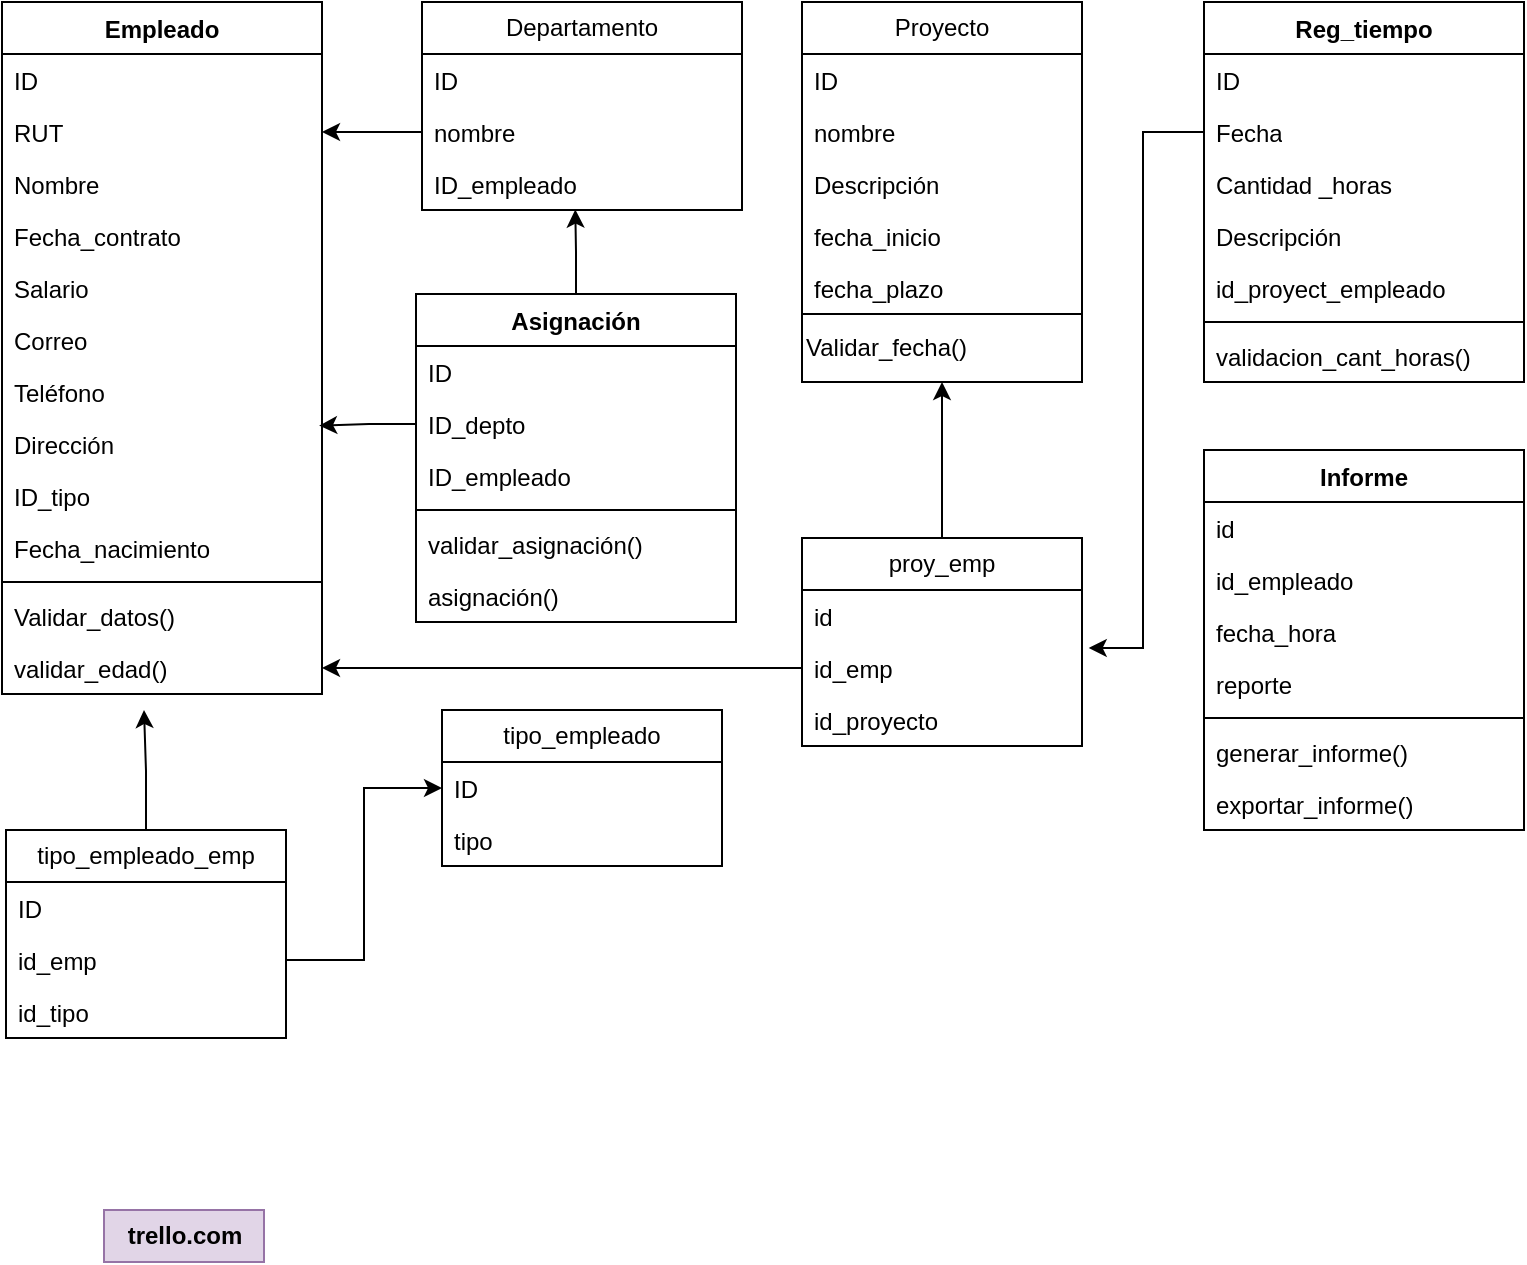 <mxfile version="24.7.17">
  <diagram name="Página-1" id="MCgRRwFFxwcS4OyjlR1l">
    <mxGraphModel dx="1050" dy="603" grid="1" gridSize="10" guides="1" tooltips="1" connect="1" arrows="1" fold="1" page="1" pageScale="1" pageWidth="1169" pageHeight="827" math="0" shadow="0">
      <root>
        <mxCell id="0" />
        <mxCell id="1" parent="0" />
        <mxCell id="fpI30daJyoEzycUjclTs-12" value="Departamento" style="swimlane;fontStyle=0;childLayout=stackLayout;horizontal=1;startSize=26;fillColor=none;horizontalStack=0;resizeParent=1;resizeParentMax=0;resizeLast=0;collapsible=1;marginBottom=0;whiteSpace=wrap;html=1;" parent="1" vertex="1">
          <mxGeometry x="259" y="36" width="160" height="104" as="geometry" />
        </mxCell>
        <mxCell id="fpI30daJyoEzycUjclTs-13" value="ID" style="text;strokeColor=none;fillColor=none;align=left;verticalAlign=top;spacingLeft=4;spacingRight=4;overflow=hidden;rotatable=0;points=[[0,0.5],[1,0.5]];portConstraint=eastwest;whiteSpace=wrap;html=1;" parent="fpI30daJyoEzycUjclTs-12" vertex="1">
          <mxGeometry y="26" width="160" height="26" as="geometry" />
        </mxCell>
        <mxCell id="fpI30daJyoEzycUjclTs-14" value="nombre" style="text;strokeColor=none;fillColor=none;align=left;verticalAlign=top;spacingLeft=4;spacingRight=4;overflow=hidden;rotatable=0;points=[[0,0.5],[1,0.5]];portConstraint=eastwest;whiteSpace=wrap;html=1;" parent="fpI30daJyoEzycUjclTs-12" vertex="1">
          <mxGeometry y="52" width="160" height="26" as="geometry" />
        </mxCell>
        <mxCell id="fpI30daJyoEzycUjclTs-15" value="ID_empleado" style="text;strokeColor=none;fillColor=none;align=left;verticalAlign=top;spacingLeft=4;spacingRight=4;overflow=hidden;rotatable=0;points=[[0,0.5],[1,0.5]];portConstraint=eastwest;whiteSpace=wrap;html=1;" parent="fpI30daJyoEzycUjclTs-12" vertex="1">
          <mxGeometry y="78" width="160" height="26" as="geometry" />
        </mxCell>
        <mxCell id="fpI30daJyoEzycUjclTs-23" value="Empleado" style="swimlane;fontStyle=1;align=center;verticalAlign=top;childLayout=stackLayout;horizontal=1;startSize=26;horizontalStack=0;resizeParent=1;resizeParentMax=0;resizeLast=0;collapsible=1;marginBottom=0;whiteSpace=wrap;html=1;" parent="1" vertex="1">
          <mxGeometry x="49" y="36" width="160" height="346" as="geometry" />
        </mxCell>
        <mxCell id="fpI30daJyoEzycUjclTs-2" value="ID" style="text;strokeColor=none;fillColor=none;align=left;verticalAlign=top;spacingLeft=4;spacingRight=4;overflow=hidden;rotatable=0;points=[[0,0.5],[1,0.5]];portConstraint=eastwest;whiteSpace=wrap;html=1;" parent="fpI30daJyoEzycUjclTs-23" vertex="1">
          <mxGeometry y="26" width="160" height="26" as="geometry" />
        </mxCell>
        <mxCell id="fpI30daJyoEzycUjclTs-10" value="RUT" style="text;strokeColor=none;fillColor=none;align=left;verticalAlign=top;spacingLeft=4;spacingRight=4;overflow=hidden;rotatable=0;points=[[0,0.5],[1,0.5]];portConstraint=eastwest;whiteSpace=wrap;html=1;" parent="fpI30daJyoEzycUjclTs-23" vertex="1">
          <mxGeometry y="52" width="160" height="26" as="geometry" />
        </mxCell>
        <mxCell id="fpI30daJyoEzycUjclTs-3" value="Nombre" style="text;strokeColor=none;fillColor=none;align=left;verticalAlign=top;spacingLeft=4;spacingRight=4;overflow=hidden;rotatable=0;points=[[0,0.5],[1,0.5]];portConstraint=eastwest;whiteSpace=wrap;html=1;" parent="fpI30daJyoEzycUjclTs-23" vertex="1">
          <mxGeometry y="78" width="160" height="26" as="geometry" />
        </mxCell>
        <mxCell id="fpI30daJyoEzycUjclTs-4" value="Fecha_contrato" style="text;strokeColor=none;fillColor=none;align=left;verticalAlign=top;spacingLeft=4;spacingRight=4;overflow=hidden;rotatable=0;points=[[0,0.5],[1,0.5]];portConstraint=eastwest;whiteSpace=wrap;html=1;" parent="fpI30daJyoEzycUjclTs-23" vertex="1">
          <mxGeometry y="104" width="160" height="26" as="geometry" />
        </mxCell>
        <mxCell id="fpI30daJyoEzycUjclTs-5" value="Salario" style="text;strokeColor=none;fillColor=none;align=left;verticalAlign=top;spacingLeft=4;spacingRight=4;overflow=hidden;rotatable=0;points=[[0,0.5],[1,0.5]];portConstraint=eastwest;whiteSpace=wrap;html=1;" parent="fpI30daJyoEzycUjclTs-23" vertex="1">
          <mxGeometry y="130" width="160" height="26" as="geometry" />
        </mxCell>
        <mxCell id="fpI30daJyoEzycUjclTs-6" value="Correo" style="text;strokeColor=none;fillColor=none;align=left;verticalAlign=top;spacingLeft=4;spacingRight=4;overflow=hidden;rotatable=0;points=[[0,0.5],[1,0.5]];portConstraint=eastwest;whiteSpace=wrap;html=1;" parent="fpI30daJyoEzycUjclTs-23" vertex="1">
          <mxGeometry y="156" width="160" height="26" as="geometry" />
        </mxCell>
        <mxCell id="fpI30daJyoEzycUjclTs-7" value="Teléfono" style="text;strokeColor=none;fillColor=none;align=left;verticalAlign=top;spacingLeft=4;spacingRight=4;overflow=hidden;rotatable=0;points=[[0,0.5],[1,0.5]];portConstraint=eastwest;whiteSpace=wrap;html=1;" parent="fpI30daJyoEzycUjclTs-23" vertex="1">
          <mxGeometry y="182" width="160" height="26" as="geometry" />
        </mxCell>
        <mxCell id="fpI30daJyoEzycUjclTs-8" value="Dirección" style="text;strokeColor=none;fillColor=none;align=left;verticalAlign=top;spacingLeft=4;spacingRight=4;overflow=hidden;rotatable=0;points=[[0,0.5],[1,0.5]];portConstraint=eastwest;whiteSpace=wrap;html=1;" parent="fpI30daJyoEzycUjclTs-23" vertex="1">
          <mxGeometry y="208" width="160" height="26" as="geometry" />
        </mxCell>
        <mxCell id="fpI30daJyoEzycUjclTs-9" value="ID_tipo" style="text;strokeColor=none;fillColor=none;align=left;verticalAlign=top;spacingLeft=4;spacingRight=4;overflow=hidden;rotatable=0;points=[[0,0.5],[1,0.5]];portConstraint=eastwest;whiteSpace=wrap;html=1;" parent="fpI30daJyoEzycUjclTs-23" vertex="1">
          <mxGeometry y="234" width="160" height="26" as="geometry" />
        </mxCell>
        <mxCell id="fpI30daJyoEzycUjclTs-11" value="Fecha_nacimiento" style="text;strokeColor=none;fillColor=none;align=left;verticalAlign=top;spacingLeft=4;spacingRight=4;overflow=hidden;rotatable=0;points=[[0,0.5],[1,0.5]];portConstraint=eastwest;whiteSpace=wrap;html=1;" parent="fpI30daJyoEzycUjclTs-23" vertex="1">
          <mxGeometry y="260" width="160" height="26" as="geometry" />
        </mxCell>
        <mxCell id="fpI30daJyoEzycUjclTs-25" value="" style="line;strokeWidth=1;fillColor=none;align=left;verticalAlign=middle;spacingTop=-1;spacingLeft=3;spacingRight=3;rotatable=0;labelPosition=right;points=[];portConstraint=eastwest;strokeColor=inherit;" parent="fpI30daJyoEzycUjclTs-23" vertex="1">
          <mxGeometry y="286" width="160" height="8" as="geometry" />
        </mxCell>
        <mxCell id="fpI30daJyoEzycUjclTs-26" value="Validar_datos()" style="text;strokeColor=none;fillColor=none;align=left;verticalAlign=top;spacingLeft=4;spacingRight=4;overflow=hidden;rotatable=0;points=[[0,0.5],[1,0.5]];portConstraint=eastwest;whiteSpace=wrap;html=1;" parent="fpI30daJyoEzycUjclTs-23" vertex="1">
          <mxGeometry y="294" width="160" height="26" as="geometry" />
        </mxCell>
        <mxCell id="fpI30daJyoEzycUjclTs-27" value="validar_edad()" style="text;strokeColor=none;fillColor=none;align=left;verticalAlign=top;spacingLeft=4;spacingRight=4;overflow=hidden;rotatable=0;points=[[0,0.5],[1,0.5]];portConstraint=eastwest;whiteSpace=wrap;html=1;" parent="fpI30daJyoEzycUjclTs-23" vertex="1">
          <mxGeometry y="320" width="160" height="26" as="geometry" />
        </mxCell>
        <mxCell id="fpI30daJyoEzycUjclTs-28" value="Asignación" style="swimlane;fontStyle=1;align=center;verticalAlign=top;childLayout=stackLayout;horizontal=1;startSize=26;horizontalStack=0;resizeParent=1;resizeParentMax=0;resizeLast=0;collapsible=1;marginBottom=0;whiteSpace=wrap;html=1;" parent="1" vertex="1">
          <mxGeometry x="256" y="182" width="160" height="164" as="geometry" />
        </mxCell>
        <mxCell id="fpI30daJyoEzycUjclTs-17" value="ID" style="text;strokeColor=none;fillColor=none;align=left;verticalAlign=top;spacingLeft=4;spacingRight=4;overflow=hidden;rotatable=0;points=[[0,0.5],[1,0.5]];portConstraint=eastwest;whiteSpace=wrap;html=1;" parent="fpI30daJyoEzycUjclTs-28" vertex="1">
          <mxGeometry y="26" width="160" height="26" as="geometry" />
        </mxCell>
        <mxCell id="fpI30daJyoEzycUjclTs-18" value="ID_depto" style="text;strokeColor=none;fillColor=none;align=left;verticalAlign=top;spacingLeft=4;spacingRight=4;overflow=hidden;rotatable=0;points=[[0,0.5],[1,0.5]];portConstraint=eastwest;whiteSpace=wrap;html=1;" parent="fpI30daJyoEzycUjclTs-28" vertex="1">
          <mxGeometry y="52" width="160" height="26" as="geometry" />
        </mxCell>
        <mxCell id="fpI30daJyoEzycUjclTs-19" value="ID_empleado" style="text;strokeColor=none;fillColor=none;align=left;verticalAlign=top;spacingLeft=4;spacingRight=4;overflow=hidden;rotatable=0;points=[[0,0.5],[1,0.5]];portConstraint=eastwest;whiteSpace=wrap;html=1;" parent="fpI30daJyoEzycUjclTs-28" vertex="1">
          <mxGeometry y="78" width="160" height="26" as="geometry" />
        </mxCell>
        <mxCell id="fpI30daJyoEzycUjclTs-30" value="" style="line;strokeWidth=1;fillColor=none;align=left;verticalAlign=middle;spacingTop=-1;spacingLeft=3;spacingRight=3;rotatable=0;labelPosition=right;points=[];portConstraint=eastwest;strokeColor=inherit;" parent="fpI30daJyoEzycUjclTs-28" vertex="1">
          <mxGeometry y="104" width="160" height="8" as="geometry" />
        </mxCell>
        <mxCell id="fpI30daJyoEzycUjclTs-31" value="validar_asignación()" style="text;strokeColor=none;fillColor=none;align=left;verticalAlign=top;spacingLeft=4;spacingRight=4;overflow=hidden;rotatable=0;points=[[0,0.5],[1,0.5]];portConstraint=eastwest;whiteSpace=wrap;html=1;" parent="fpI30daJyoEzycUjclTs-28" vertex="1">
          <mxGeometry y="112" width="160" height="26" as="geometry" />
        </mxCell>
        <mxCell id="fpI30daJyoEzycUjclTs-32" value="asignación()" style="text;strokeColor=none;fillColor=none;align=left;verticalAlign=top;spacingLeft=4;spacingRight=4;overflow=hidden;rotatable=0;points=[[0,0.5],[1,0.5]];portConstraint=eastwest;whiteSpace=wrap;html=1;" parent="fpI30daJyoEzycUjclTs-28" vertex="1">
          <mxGeometry y="138" width="160" height="26" as="geometry" />
        </mxCell>
        <mxCell id="fpI30daJyoEzycUjclTs-33" value="Reg_tiempo" style="swimlane;fontStyle=1;align=center;verticalAlign=top;childLayout=stackLayout;horizontal=1;startSize=26;horizontalStack=0;resizeParent=1;resizeParentMax=0;resizeLast=0;collapsible=1;marginBottom=0;whiteSpace=wrap;html=1;" parent="1" vertex="1">
          <mxGeometry x="650" y="36" width="160" height="190" as="geometry" />
        </mxCell>
        <mxCell id="fpI30daJyoEzycUjclTs-34" value="ID" style="text;strokeColor=none;fillColor=none;align=left;verticalAlign=top;spacingLeft=4;spacingRight=4;overflow=hidden;rotatable=0;points=[[0,0.5],[1,0.5]];portConstraint=eastwest;whiteSpace=wrap;html=1;" parent="fpI30daJyoEzycUjclTs-33" vertex="1">
          <mxGeometry y="26" width="160" height="26" as="geometry" />
        </mxCell>
        <mxCell id="fpI30daJyoEzycUjclTs-42" value="Fecha" style="text;strokeColor=none;fillColor=none;align=left;verticalAlign=top;spacingLeft=4;spacingRight=4;overflow=hidden;rotatable=0;points=[[0,0.5],[1,0.5]];portConstraint=eastwest;whiteSpace=wrap;html=1;" parent="fpI30daJyoEzycUjclTs-33" vertex="1">
          <mxGeometry y="52" width="160" height="26" as="geometry" />
        </mxCell>
        <mxCell id="fpI30daJyoEzycUjclTs-43" value="Cantidad _horas" style="text;strokeColor=none;fillColor=none;align=left;verticalAlign=top;spacingLeft=4;spacingRight=4;overflow=hidden;rotatable=0;points=[[0,0.5],[1,0.5]];portConstraint=eastwest;whiteSpace=wrap;html=1;" parent="fpI30daJyoEzycUjclTs-33" vertex="1">
          <mxGeometry y="78" width="160" height="26" as="geometry" />
        </mxCell>
        <mxCell id="fpI30daJyoEzycUjclTs-44" value="Descripción" style="text;strokeColor=none;fillColor=none;align=left;verticalAlign=top;spacingLeft=4;spacingRight=4;overflow=hidden;rotatable=0;points=[[0,0.5],[1,0.5]];portConstraint=eastwest;whiteSpace=wrap;html=1;" parent="fpI30daJyoEzycUjclTs-33" vertex="1">
          <mxGeometry y="104" width="160" height="26" as="geometry" />
        </mxCell>
        <mxCell id="fpI30daJyoEzycUjclTs-45" value="id_proyect_empleado" style="text;strokeColor=none;fillColor=none;align=left;verticalAlign=top;spacingLeft=4;spacingRight=4;overflow=hidden;rotatable=0;points=[[0,0.5],[1,0.5]];portConstraint=eastwest;whiteSpace=wrap;html=1;" parent="fpI30daJyoEzycUjclTs-33" vertex="1">
          <mxGeometry y="130" width="160" height="26" as="geometry" />
        </mxCell>
        <mxCell id="fpI30daJyoEzycUjclTs-35" value="" style="line;strokeWidth=1;fillColor=none;align=left;verticalAlign=middle;spacingTop=-1;spacingLeft=3;spacingRight=3;rotatable=0;labelPosition=right;points=[];portConstraint=eastwest;strokeColor=inherit;" parent="fpI30daJyoEzycUjclTs-33" vertex="1">
          <mxGeometry y="156" width="160" height="8" as="geometry" />
        </mxCell>
        <mxCell id="fpI30daJyoEzycUjclTs-36" value="validacion_cant_horas()" style="text;strokeColor=none;fillColor=none;align=left;verticalAlign=top;spacingLeft=4;spacingRight=4;overflow=hidden;rotatable=0;points=[[0,0.5],[1,0.5]];portConstraint=eastwest;whiteSpace=wrap;html=1;" parent="fpI30daJyoEzycUjclTs-33" vertex="1">
          <mxGeometry y="164" width="160" height="26" as="geometry" />
        </mxCell>
        <mxCell id="fpI30daJyoEzycUjclTs-37" value="Proyecto" style="swimlane;fontStyle=0;childLayout=stackLayout;horizontal=1;startSize=26;fillColor=none;horizontalStack=0;resizeParent=1;resizeParentMax=0;resizeLast=0;collapsible=1;marginBottom=0;whiteSpace=wrap;html=1;" parent="1" vertex="1">
          <mxGeometry x="449" y="36" width="140" height="190" as="geometry" />
        </mxCell>
        <mxCell id="fpI30daJyoEzycUjclTs-38" value="ID" style="text;strokeColor=none;fillColor=none;align=left;verticalAlign=top;spacingLeft=4;spacingRight=4;overflow=hidden;rotatable=0;points=[[0,0.5],[1,0.5]];portConstraint=eastwest;whiteSpace=wrap;html=1;" parent="fpI30daJyoEzycUjclTs-37" vertex="1">
          <mxGeometry y="26" width="140" height="26" as="geometry" />
        </mxCell>
        <mxCell id="fpI30daJyoEzycUjclTs-39" value="nombre" style="text;strokeColor=none;fillColor=none;align=left;verticalAlign=top;spacingLeft=4;spacingRight=4;overflow=hidden;rotatable=0;points=[[0,0.5],[1,0.5]];portConstraint=eastwest;whiteSpace=wrap;html=1;" parent="fpI30daJyoEzycUjclTs-37" vertex="1">
          <mxGeometry y="52" width="140" height="26" as="geometry" />
        </mxCell>
        <mxCell id="fpI30daJyoEzycUjclTs-40" value="Descripción" style="text;strokeColor=none;fillColor=none;align=left;verticalAlign=top;spacingLeft=4;spacingRight=4;overflow=hidden;rotatable=0;points=[[0,0.5],[1,0.5]];portConstraint=eastwest;whiteSpace=wrap;html=1;" parent="fpI30daJyoEzycUjclTs-37" vertex="1">
          <mxGeometry y="78" width="140" height="26" as="geometry" />
        </mxCell>
        <mxCell id="fpI30daJyoEzycUjclTs-41" value="fecha_inicio" style="text;strokeColor=none;fillColor=none;align=left;verticalAlign=top;spacingLeft=4;spacingRight=4;overflow=hidden;rotatable=0;points=[[0,0.5],[1,0.5]];portConstraint=eastwest;whiteSpace=wrap;html=1;" parent="fpI30daJyoEzycUjclTs-37" vertex="1">
          <mxGeometry y="104" width="140" height="26" as="geometry" />
        </mxCell>
        <mxCell id="MBUCMjWB9lpOIxFEd7_0-2" value="fecha_plazo" style="text;strokeColor=none;fillColor=none;align=left;verticalAlign=top;spacingLeft=4;spacingRight=4;overflow=hidden;rotatable=0;points=[[0,0.5],[1,0.5]];portConstraint=eastwest;whiteSpace=wrap;html=1;" vertex="1" parent="fpI30daJyoEzycUjclTs-37">
          <mxGeometry y="130" width="140" height="26" as="geometry" />
        </mxCell>
        <mxCell id="MBUCMjWB9lpOIxFEd7_0-1" value="Validar_fecha()" style="html=1;whiteSpace=wrap;align=left;fillColor=none;" vertex="1" parent="fpI30daJyoEzycUjclTs-37">
          <mxGeometry y="156" width="140" height="34" as="geometry" />
        </mxCell>
        <mxCell id="MBUCMjWB9lpOIxFEd7_0-12" style="edgeStyle=orthogonalEdgeStyle;rounded=0;orthogonalLoop=1;jettySize=auto;html=1;" edge="1" parent="1" source="fpI30daJyoEzycUjclTs-50">
          <mxGeometry relative="1" as="geometry">
            <mxPoint x="120" y="390" as="targetPoint" />
          </mxGeometry>
        </mxCell>
        <mxCell id="fpI30daJyoEzycUjclTs-50" value="tipo_empleado_emp" style="swimlane;fontStyle=0;childLayout=stackLayout;horizontal=1;startSize=26;fillColor=none;horizontalStack=0;resizeParent=1;resizeParentMax=0;resizeLast=0;collapsible=1;marginBottom=0;whiteSpace=wrap;html=1;" parent="1" vertex="1">
          <mxGeometry x="51" y="450" width="140" height="104" as="geometry" />
        </mxCell>
        <mxCell id="fpI30daJyoEzycUjclTs-51" value="ID" style="text;strokeColor=none;fillColor=none;align=left;verticalAlign=top;spacingLeft=4;spacingRight=4;overflow=hidden;rotatable=0;points=[[0,0.5],[1,0.5]];portConstraint=eastwest;whiteSpace=wrap;html=1;" parent="fpI30daJyoEzycUjclTs-50" vertex="1">
          <mxGeometry y="26" width="140" height="26" as="geometry" />
        </mxCell>
        <mxCell id="fpI30daJyoEzycUjclTs-52" value="id_emp" style="text;strokeColor=none;fillColor=none;align=left;verticalAlign=top;spacingLeft=4;spacingRight=4;overflow=hidden;rotatable=0;points=[[0,0.5],[1,0.5]];portConstraint=eastwest;whiteSpace=wrap;html=1;" parent="fpI30daJyoEzycUjclTs-50" vertex="1">
          <mxGeometry y="52" width="140" height="26" as="geometry" />
        </mxCell>
        <mxCell id="fpI30daJyoEzycUjclTs-53" value="id_tipo" style="text;strokeColor=none;fillColor=none;align=left;verticalAlign=top;spacingLeft=4;spacingRight=4;overflow=hidden;rotatable=0;points=[[0,0.5],[1,0.5]];portConstraint=eastwest;whiteSpace=wrap;html=1;" parent="fpI30daJyoEzycUjclTs-50" vertex="1">
          <mxGeometry y="78" width="140" height="26" as="geometry" />
        </mxCell>
        <mxCell id="fpI30daJyoEzycUjclTs-54" value="tipo_empleado" style="swimlane;fontStyle=0;childLayout=stackLayout;horizontal=1;startSize=26;fillColor=none;horizontalStack=0;resizeParent=1;resizeParentMax=0;resizeLast=0;collapsible=1;marginBottom=0;whiteSpace=wrap;html=1;" parent="1" vertex="1">
          <mxGeometry x="269" y="390" width="140" height="78" as="geometry" />
        </mxCell>
        <mxCell id="fpI30daJyoEzycUjclTs-55" value="ID" style="text;strokeColor=none;fillColor=none;align=left;verticalAlign=top;spacingLeft=4;spacingRight=4;overflow=hidden;rotatable=0;points=[[0,0.5],[1,0.5]];portConstraint=eastwest;whiteSpace=wrap;html=1;" parent="fpI30daJyoEzycUjclTs-54" vertex="1">
          <mxGeometry y="26" width="140" height="26" as="geometry" />
        </mxCell>
        <mxCell id="fpI30daJyoEzycUjclTs-56" value="tipo" style="text;strokeColor=none;fillColor=none;align=left;verticalAlign=top;spacingLeft=4;spacingRight=4;overflow=hidden;rotatable=0;points=[[0,0.5],[1,0.5]];portConstraint=eastwest;whiteSpace=wrap;html=1;" parent="fpI30daJyoEzycUjclTs-54" vertex="1">
          <mxGeometry y="52" width="140" height="26" as="geometry" />
        </mxCell>
        <mxCell id="MBUCMjWB9lpOIxFEd7_0-10" style="edgeStyle=orthogonalEdgeStyle;rounded=0;orthogonalLoop=1;jettySize=auto;html=1;entryX=0.5;entryY=1;entryDx=0;entryDy=0;" edge="1" parent="1" source="fpI30daJyoEzycUjclTs-58" target="MBUCMjWB9lpOIxFEd7_0-1">
          <mxGeometry relative="1" as="geometry" />
        </mxCell>
        <mxCell id="fpI30daJyoEzycUjclTs-58" value="proy_emp" style="swimlane;fontStyle=0;childLayout=stackLayout;horizontal=1;startSize=26;fillColor=none;horizontalStack=0;resizeParent=1;resizeParentMax=0;resizeLast=0;collapsible=1;marginBottom=0;whiteSpace=wrap;html=1;" parent="1" vertex="1">
          <mxGeometry x="449" y="304" width="140" height="104" as="geometry" />
        </mxCell>
        <mxCell id="fpI30daJyoEzycUjclTs-59" value="id" style="text;strokeColor=none;fillColor=none;align=left;verticalAlign=top;spacingLeft=4;spacingRight=4;overflow=hidden;rotatable=0;points=[[0,0.5],[1,0.5]];portConstraint=eastwest;whiteSpace=wrap;html=1;" parent="fpI30daJyoEzycUjclTs-58" vertex="1">
          <mxGeometry y="26" width="140" height="26" as="geometry" />
        </mxCell>
        <mxCell id="fpI30daJyoEzycUjclTs-60" value="id_emp" style="text;strokeColor=none;fillColor=none;align=left;verticalAlign=top;spacingLeft=4;spacingRight=4;overflow=hidden;rotatable=0;points=[[0,0.5],[1,0.5]];portConstraint=eastwest;whiteSpace=wrap;html=1;" parent="fpI30daJyoEzycUjclTs-58" vertex="1">
          <mxGeometry y="52" width="140" height="26" as="geometry" />
        </mxCell>
        <mxCell id="fpI30daJyoEzycUjclTs-61" value="id_proyecto" style="text;strokeColor=none;fillColor=none;align=left;verticalAlign=top;spacingLeft=4;spacingRight=4;overflow=hidden;rotatable=0;points=[[0,0.5],[1,0.5]];portConstraint=eastwest;whiteSpace=wrap;html=1;" parent="fpI30daJyoEzycUjclTs-58" vertex="1">
          <mxGeometry y="78" width="140" height="26" as="geometry" />
        </mxCell>
        <mxCell id="fpI30daJyoEzycUjclTs-62" value="Informe" style="swimlane;fontStyle=1;align=center;verticalAlign=top;childLayout=stackLayout;horizontal=1;startSize=26;horizontalStack=0;resizeParent=1;resizeParentMax=0;resizeLast=0;collapsible=1;marginBottom=0;whiteSpace=wrap;html=1;" parent="1" vertex="1">
          <mxGeometry x="650" y="260" width="160" height="190" as="geometry" />
        </mxCell>
        <mxCell id="fpI30daJyoEzycUjclTs-63" value="id" style="text;strokeColor=none;fillColor=none;align=left;verticalAlign=top;spacingLeft=4;spacingRight=4;overflow=hidden;rotatable=0;points=[[0,0.5],[1,0.5]];portConstraint=eastwest;whiteSpace=wrap;html=1;" parent="fpI30daJyoEzycUjclTs-62" vertex="1">
          <mxGeometry y="26" width="160" height="26" as="geometry" />
        </mxCell>
        <mxCell id="MBUCMjWB9lpOIxFEd7_0-15" value="id_empleado" style="text;strokeColor=none;fillColor=none;align=left;verticalAlign=top;spacingLeft=4;spacingRight=4;overflow=hidden;rotatable=0;points=[[0,0.5],[1,0.5]];portConstraint=eastwest;whiteSpace=wrap;html=1;" vertex="1" parent="fpI30daJyoEzycUjclTs-62">
          <mxGeometry y="52" width="160" height="26" as="geometry" />
        </mxCell>
        <mxCell id="MBUCMjWB9lpOIxFEd7_0-16" value="fecha_hora" style="text;strokeColor=none;fillColor=none;align=left;verticalAlign=top;spacingLeft=4;spacingRight=4;overflow=hidden;rotatable=0;points=[[0,0.5],[1,0.5]];portConstraint=eastwest;whiteSpace=wrap;html=1;" vertex="1" parent="fpI30daJyoEzycUjclTs-62">
          <mxGeometry y="78" width="160" height="26" as="geometry" />
        </mxCell>
        <mxCell id="MBUCMjWB9lpOIxFEd7_0-17" value="reporte" style="text;strokeColor=none;fillColor=none;align=left;verticalAlign=top;spacingLeft=4;spacingRight=4;overflow=hidden;rotatable=0;points=[[0,0.5],[1,0.5]];portConstraint=eastwest;whiteSpace=wrap;html=1;" vertex="1" parent="fpI30daJyoEzycUjclTs-62">
          <mxGeometry y="104" width="160" height="26" as="geometry" />
        </mxCell>
        <mxCell id="fpI30daJyoEzycUjclTs-64" value="" style="line;strokeWidth=1;fillColor=none;align=left;verticalAlign=middle;spacingTop=-1;spacingLeft=3;spacingRight=3;rotatable=0;labelPosition=right;points=[];portConstraint=eastwest;strokeColor=inherit;" parent="fpI30daJyoEzycUjclTs-62" vertex="1">
          <mxGeometry y="130" width="160" height="8" as="geometry" />
        </mxCell>
        <mxCell id="fpI30daJyoEzycUjclTs-65" value="generar_informe()" style="text;strokeColor=none;fillColor=none;align=left;verticalAlign=top;spacingLeft=4;spacingRight=4;overflow=hidden;rotatable=0;points=[[0,0.5],[1,0.5]];portConstraint=eastwest;whiteSpace=wrap;html=1;" parent="fpI30daJyoEzycUjclTs-62" vertex="1">
          <mxGeometry y="138" width="160" height="26" as="geometry" />
        </mxCell>
        <mxCell id="fpI30daJyoEzycUjclTs-66" value="exportar_informe()" style="text;strokeColor=none;fillColor=none;align=left;verticalAlign=top;spacingLeft=4;spacingRight=4;overflow=hidden;rotatable=0;points=[[0,0.5],[1,0.5]];portConstraint=eastwest;whiteSpace=wrap;html=1;" parent="fpI30daJyoEzycUjclTs-62" vertex="1">
          <mxGeometry y="164" width="160" height="26" as="geometry" />
        </mxCell>
        <mxCell id="fpI30daJyoEzycUjclTs-67" value="trello.com" style="text;align=center;fontStyle=1;verticalAlign=middle;spacingLeft=3;spacingRight=3;strokeColor=#9673a6;rotatable=0;points=[[0,0.5],[1,0.5]];portConstraint=eastwest;html=1;fillColor=#e1d5e7;" parent="1" vertex="1">
          <mxGeometry x="100" y="640" width="80" height="26" as="geometry" />
        </mxCell>
        <mxCell id="MBUCMjWB9lpOIxFEd7_0-3" style="edgeStyle=orthogonalEdgeStyle;rounded=0;orthogonalLoop=1;jettySize=auto;html=1;entryX=1;entryY=0.5;entryDx=0;entryDy=0;" edge="1" parent="1" source="fpI30daJyoEzycUjclTs-14" target="fpI30daJyoEzycUjclTs-10">
          <mxGeometry relative="1" as="geometry" />
        </mxCell>
        <mxCell id="MBUCMjWB9lpOIxFEd7_0-6" style="edgeStyle=orthogonalEdgeStyle;rounded=0;orthogonalLoop=1;jettySize=auto;html=1;entryX=0.479;entryY=0.992;entryDx=0;entryDy=0;entryPerimeter=0;" edge="1" parent="1" source="fpI30daJyoEzycUjclTs-28" target="fpI30daJyoEzycUjclTs-15">
          <mxGeometry relative="1" as="geometry" />
        </mxCell>
        <mxCell id="MBUCMjWB9lpOIxFEd7_0-7" style="edgeStyle=orthogonalEdgeStyle;rounded=0;orthogonalLoop=1;jettySize=auto;html=1;entryX=0.991;entryY=0.146;entryDx=0;entryDy=0;entryPerimeter=0;" edge="1" parent="1" source="fpI30daJyoEzycUjclTs-18" target="fpI30daJyoEzycUjclTs-8">
          <mxGeometry relative="1" as="geometry" />
        </mxCell>
        <mxCell id="MBUCMjWB9lpOIxFEd7_0-11" style="edgeStyle=orthogonalEdgeStyle;rounded=0;orthogonalLoop=1;jettySize=auto;html=1;entryX=1;entryY=0.5;entryDx=0;entryDy=0;" edge="1" parent="1" source="fpI30daJyoEzycUjclTs-60" target="fpI30daJyoEzycUjclTs-27">
          <mxGeometry relative="1" as="geometry" />
        </mxCell>
        <mxCell id="MBUCMjWB9lpOIxFEd7_0-13" style="edgeStyle=orthogonalEdgeStyle;rounded=0;orthogonalLoop=1;jettySize=auto;html=1;entryX=0;entryY=0.5;entryDx=0;entryDy=0;" edge="1" parent="1" source="fpI30daJyoEzycUjclTs-52" target="fpI30daJyoEzycUjclTs-55">
          <mxGeometry relative="1" as="geometry" />
        </mxCell>
        <mxCell id="MBUCMjWB9lpOIxFEd7_0-14" style="edgeStyle=orthogonalEdgeStyle;rounded=0;orthogonalLoop=1;jettySize=auto;html=1;entryX=1.024;entryY=0.115;entryDx=0;entryDy=0;entryPerimeter=0;" edge="1" parent="1" source="fpI30daJyoEzycUjclTs-42" target="fpI30daJyoEzycUjclTs-60">
          <mxGeometry relative="1" as="geometry" />
        </mxCell>
      </root>
    </mxGraphModel>
  </diagram>
</mxfile>
